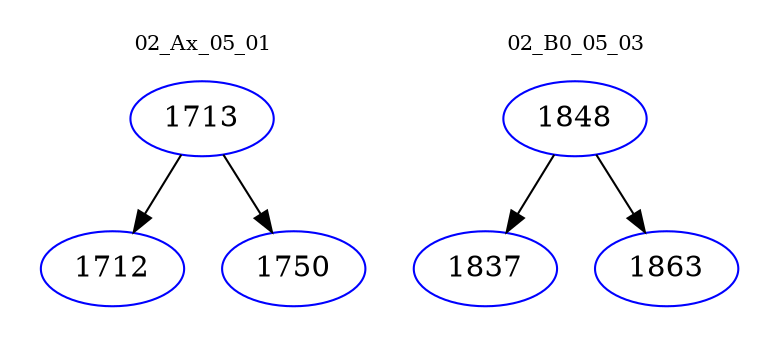 digraph{
subgraph cluster_0 {
color = white
label = "02_Ax_05_01";
fontsize=10;
T0_1713 [label="1713", color="blue"]
T0_1713 -> T0_1712 [color="black"]
T0_1712 [label="1712", color="blue"]
T0_1713 -> T0_1750 [color="black"]
T0_1750 [label="1750", color="blue"]
}
subgraph cluster_1 {
color = white
label = "02_B0_05_03";
fontsize=10;
T1_1848 [label="1848", color="blue"]
T1_1848 -> T1_1837 [color="black"]
T1_1837 [label="1837", color="blue"]
T1_1848 -> T1_1863 [color="black"]
T1_1863 [label="1863", color="blue"]
}
}
